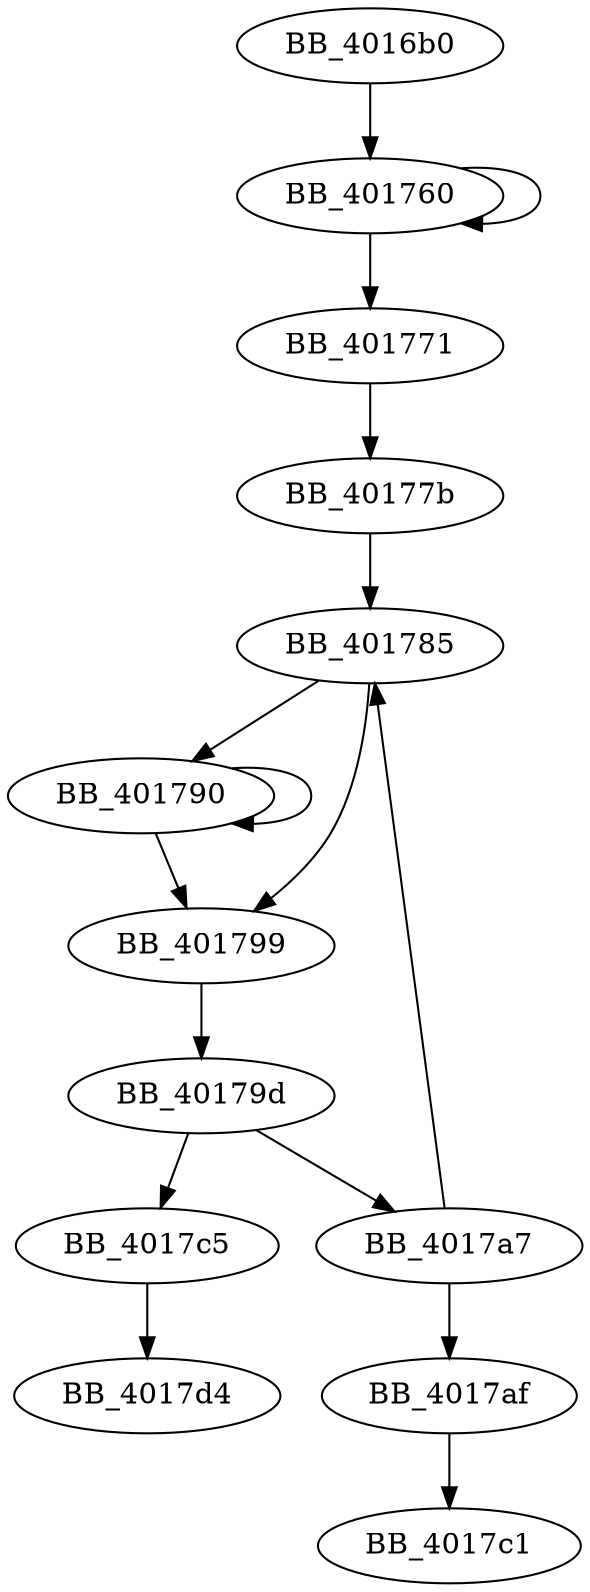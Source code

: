 DiGraph sub_4016B0{
BB_4016b0->BB_401760
BB_401760->BB_401760
BB_401760->BB_401771
BB_401771->BB_40177b
BB_40177b->BB_401785
BB_401785->BB_401790
BB_401785->BB_401799
BB_401790->BB_401790
BB_401790->BB_401799
BB_401799->BB_40179d
BB_40179d->BB_4017a7
BB_40179d->BB_4017c5
BB_4017a7->BB_401785
BB_4017a7->BB_4017af
BB_4017af->BB_4017c1
BB_4017c5->BB_4017d4
}
